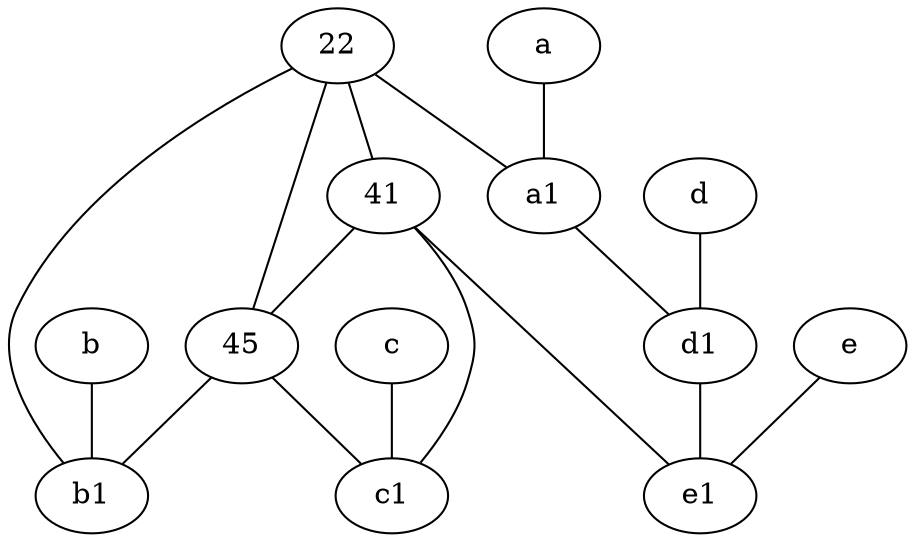 graph {
	node [labelfontsize=50]
	b1 [labelfontsize=50 pos="9,4!"]
	d [labelfontsize=50 pos="2,5!"]
	c [labelfontsize=50 pos="4.5,2!"]
	d1 [labelfontsize=50 pos="3,5!"]
	b [labelfontsize=50 pos="10,4!"]
	e [labelfontsize=50 pos="7,9!"]
	e1 [labelfontsize=50 pos="7,7!"]
	c1 [labelfontsize=50 pos="4.5,3!"]
	45 [labelfontsize=50]
	a [labelfontsize=50 pos="8,2!"]
	a1 [labelfontsize=50 pos="8,3!"]
	22 [labelfontsize=50]
	41 [labelfontsize=50]
	d -- d1
	e -- e1
	d1 -- e1
	45 -- c1
	b -- b1
	22 -- 41
	41 -- e1
	c -- c1
	a -- a1
	22 -- b1
	45 -- b1
	22 -- 45
	41 -- 45
	a1 -- d1
	41 -- c1
	22 -- a1
}
